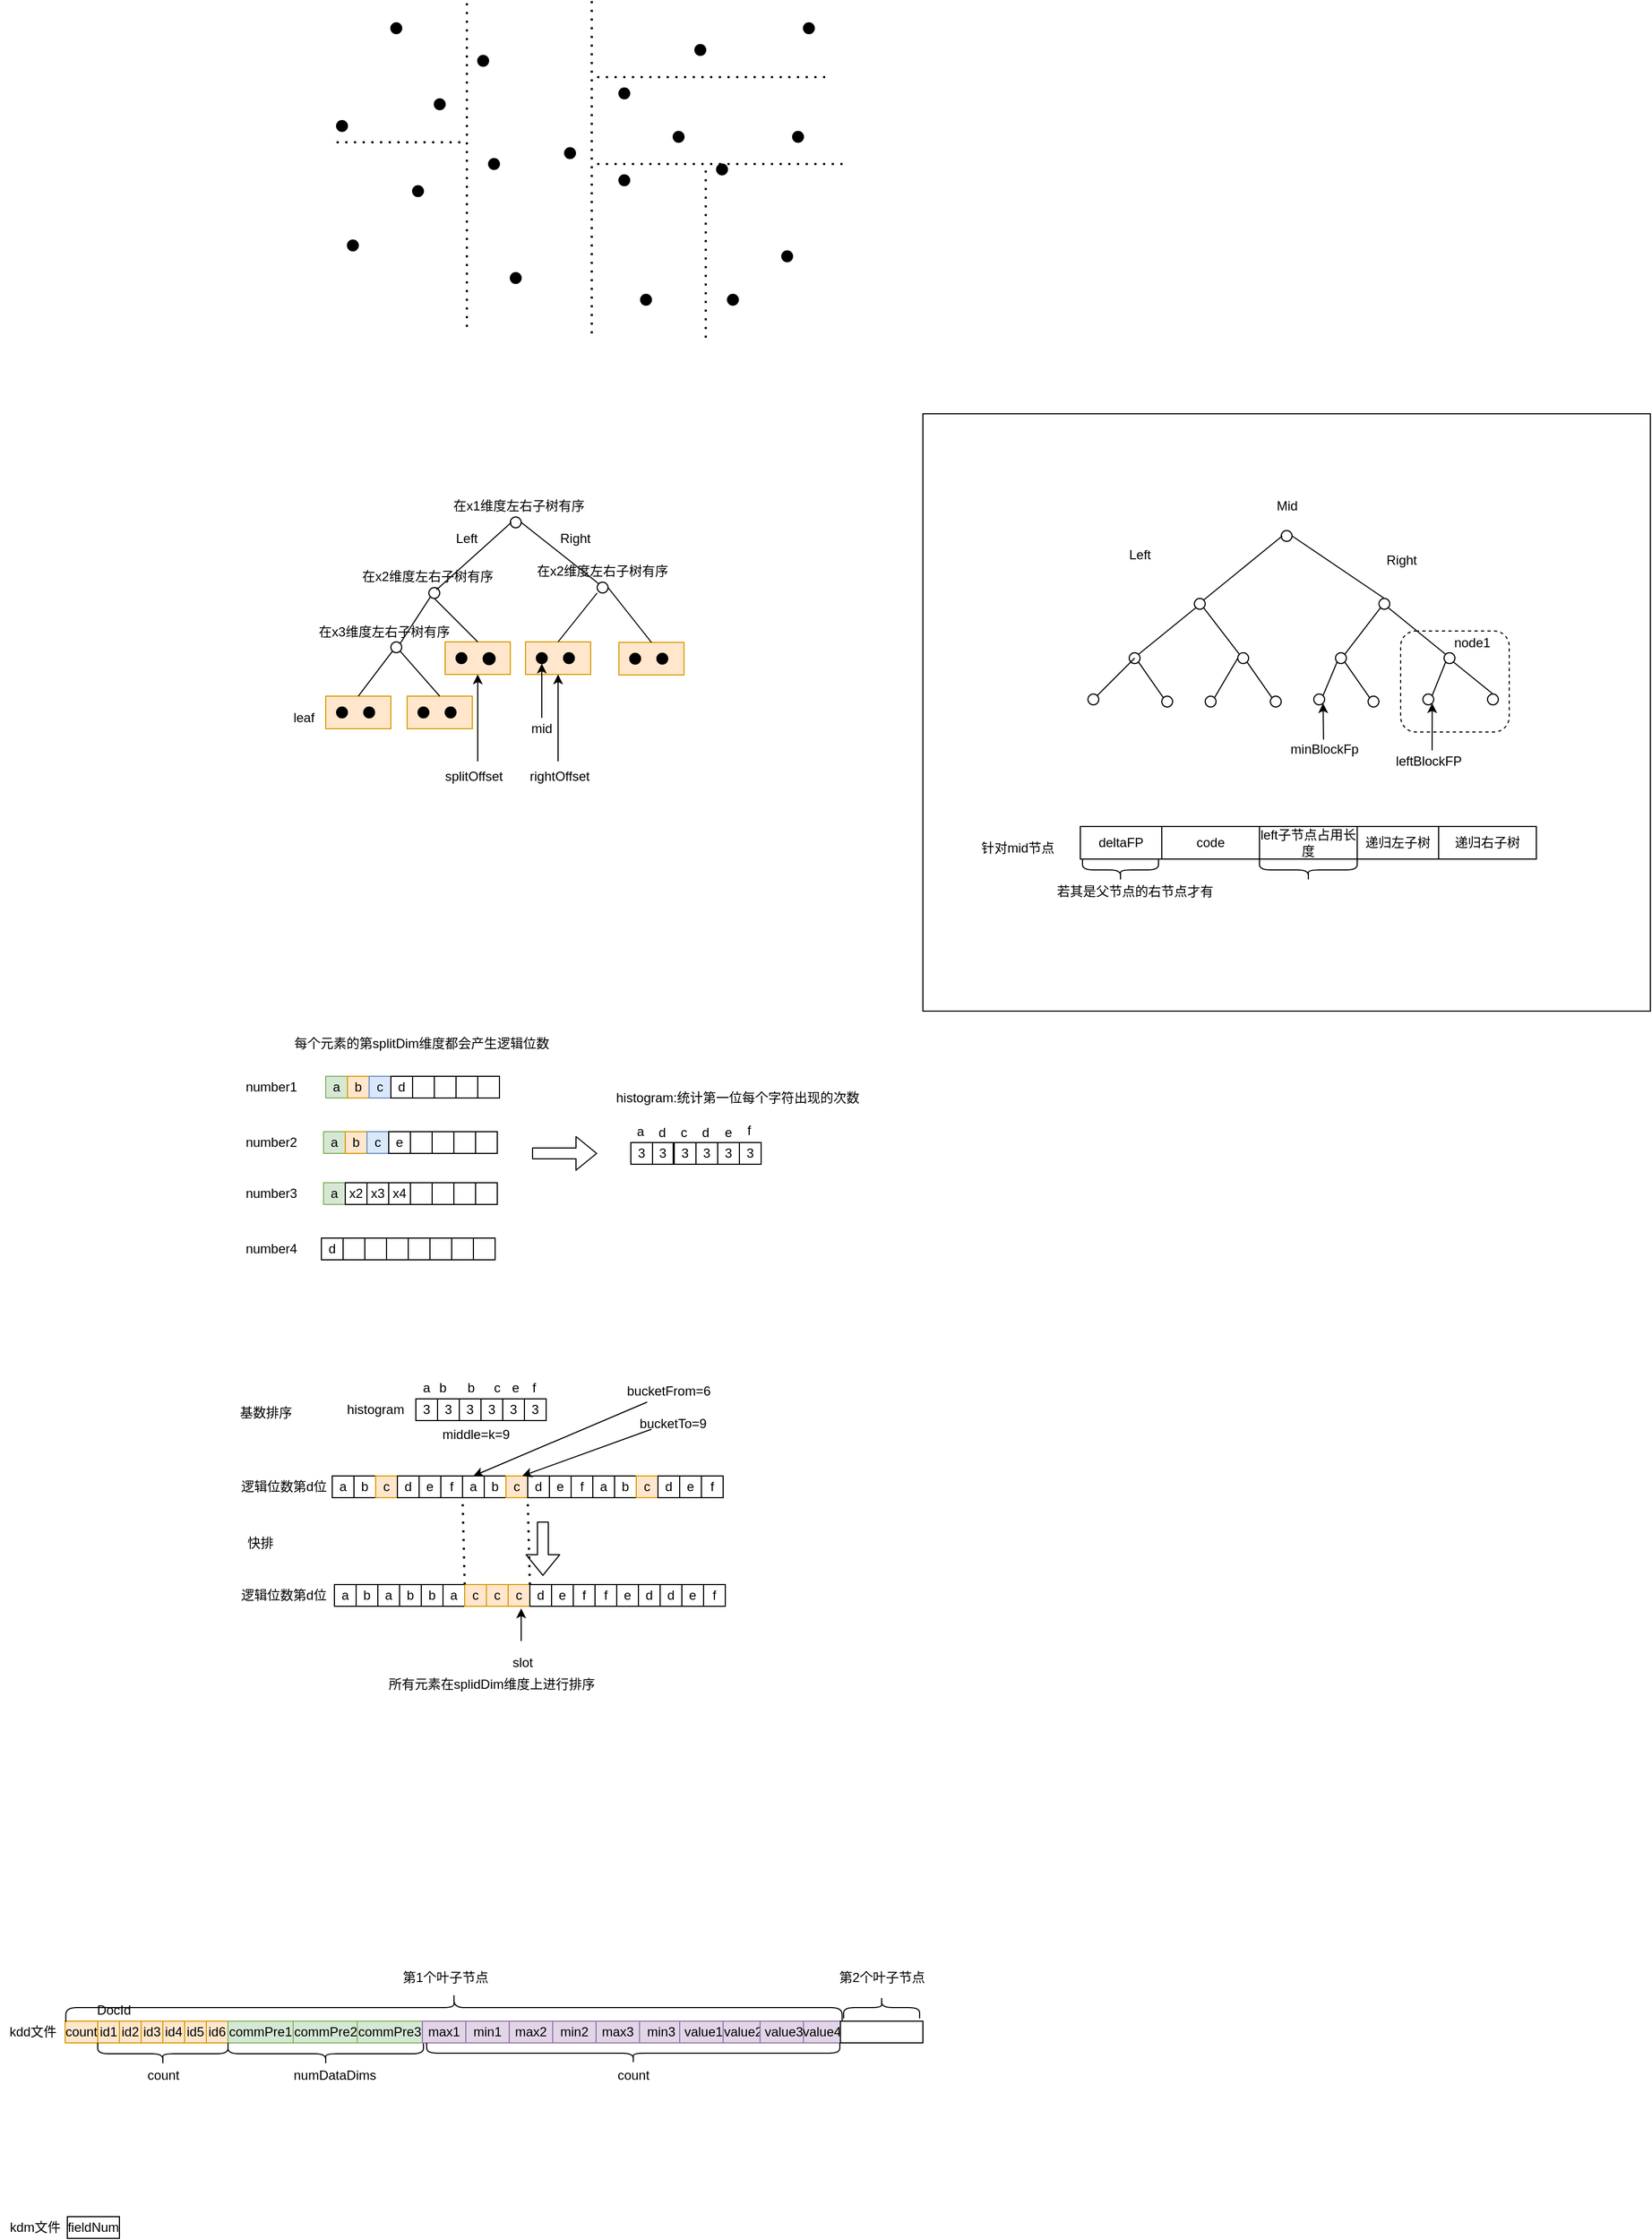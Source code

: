 <mxfile version="13.10.2" type="device"><diagram id="VypohXaedTG1ynFSm6VE" name="Page-1"><mxGraphModel dx="1692" dy="783" grid="1" gridSize="10" guides="1" tooltips="1" connect="1" arrows="1" fold="1" page="1" pageScale="1" pageWidth="827" pageHeight="1169" math="0" shadow="0"><root><mxCell id="0"/><mxCell id="1" parent="0"/><mxCell id="Wce-HsMpuWqIC65AMV-a-3" value="" style="rounded=0;whiteSpace=wrap;html=1;" vertex="1" parent="1"><mxGeometry x="780" y="490" width="670" height="550" as="geometry"/></mxCell><mxCell id="pILMn3wtPXAfyrmLzbm4-84" value="" style="rounded=1;whiteSpace=wrap;html=1;strokeColor=#000000;fillColor=#FFFFFF;dashed=1;" parent="1" vertex="1"><mxGeometry x="1220" y="690" width="100" height="93" as="geometry"/></mxCell><mxCell id="PQ_mabj3DYmHOh71k7b3-3" value="" style="ellipse;whiteSpace=wrap;html=1;aspect=fixed;fillColor=#000000;" parent="1" vertex="1"><mxGeometry x="240" y="220" width="10" height="10" as="geometry"/></mxCell><mxCell id="PQ_mabj3DYmHOh71k7b3-5" value="" style="ellipse;whiteSpace=wrap;html=1;aspect=fixed;fillColor=#000000;" parent="1" vertex="1"><mxGeometry x="290" y="130" width="10" height="10" as="geometry"/></mxCell><mxCell id="PQ_mabj3DYmHOh71k7b3-6" value="" style="ellipse;whiteSpace=wrap;html=1;aspect=fixed;fillColor=#000000;" parent="1" vertex="1"><mxGeometry x="310" y="280" width="10" height="10" as="geometry"/></mxCell><mxCell id="PQ_mabj3DYmHOh71k7b3-7" value="" style="ellipse;whiteSpace=wrap;html=1;aspect=fixed;fillColor=#000000;" parent="1" vertex="1"><mxGeometry x="500" y="190" width="10" height="10" as="geometry"/></mxCell><mxCell id="PQ_mabj3DYmHOh71k7b3-8" value="" style="ellipse;whiteSpace=wrap;html=1;aspect=fixed;fillColor=#000000;" parent="1" vertex="1"><mxGeometry x="380" y="255" width="10" height="10" as="geometry"/></mxCell><mxCell id="PQ_mabj3DYmHOh71k7b3-9" value="" style="ellipse;whiteSpace=wrap;html=1;aspect=fixed;fillColor=#000000;" parent="1" vertex="1"><mxGeometry x="400" y="360" width="10" height="10" as="geometry"/></mxCell><mxCell id="PQ_mabj3DYmHOh71k7b3-10" value="" style="ellipse;whiteSpace=wrap;html=1;aspect=fixed;fillColor=#000000;" parent="1" vertex="1"><mxGeometry x="250" y="330" width="10" height="10" as="geometry"/></mxCell><mxCell id="PQ_mabj3DYmHOh71k7b3-11" value="" style="ellipse;whiteSpace=wrap;html=1;aspect=fixed;fillColor=#000000;" parent="1" vertex="1"><mxGeometry x="370" y="160" width="10" height="10" as="geometry"/></mxCell><mxCell id="PQ_mabj3DYmHOh71k7b3-12" value="" style="ellipse;whiteSpace=wrap;html=1;aspect=fixed;fillColor=#000000;" parent="1" vertex="1"><mxGeometry x="500" y="270" width="10" height="10" as="geometry"/></mxCell><mxCell id="PQ_mabj3DYmHOh71k7b3-13" value="" style="ellipse;whiteSpace=wrap;html=1;aspect=fixed;fillColor=#000000;" parent="1" vertex="1"><mxGeometry x="660" y="230" width="10" height="10" as="geometry"/></mxCell><mxCell id="PQ_mabj3DYmHOh71k7b3-14" value="" style="ellipse;whiteSpace=wrap;html=1;aspect=fixed;fillColor=#000000;" parent="1" vertex="1"><mxGeometry x="570" y="150" width="10" height="10" as="geometry"/></mxCell><mxCell id="PQ_mabj3DYmHOh71k7b3-15" value="" style="ellipse;whiteSpace=wrap;html=1;aspect=fixed;fillColor=#000000;" parent="1" vertex="1"><mxGeometry x="670" y="130" width="10" height="10" as="geometry"/></mxCell><mxCell id="PQ_mabj3DYmHOh71k7b3-16" value="" style="ellipse;whiteSpace=wrap;html=1;aspect=fixed;fillColor=#000000;" parent="1" vertex="1"><mxGeometry x="330" y="200" width="10" height="10" as="geometry"/></mxCell><mxCell id="PQ_mabj3DYmHOh71k7b3-17" value="" style="ellipse;whiteSpace=wrap;html=1;aspect=fixed;fillColor=#000000;" parent="1" vertex="1"><mxGeometry x="450" y="245" width="10" height="10" as="geometry"/></mxCell><mxCell id="PQ_mabj3DYmHOh71k7b3-18" value="" style="ellipse;whiteSpace=wrap;html=1;aspect=fixed;fillColor=#000000;" parent="1" vertex="1"><mxGeometry x="550" y="230" width="10" height="10" as="geometry"/></mxCell><mxCell id="PQ_mabj3DYmHOh71k7b3-19" value="" style="ellipse;whiteSpace=wrap;html=1;aspect=fixed;fillColor=#000000;" parent="1" vertex="1"><mxGeometry x="600" y="380" width="10" height="10" as="geometry"/></mxCell><mxCell id="PQ_mabj3DYmHOh71k7b3-20" value="" style="ellipse;whiteSpace=wrap;html=1;aspect=fixed;fillColor=#000000;" parent="1" vertex="1"><mxGeometry x="520" y="380" width="10" height="10" as="geometry"/></mxCell><mxCell id="PQ_mabj3DYmHOh71k7b3-21" value="" style="ellipse;whiteSpace=wrap;html=1;aspect=fixed;fillColor=#000000;" parent="1" vertex="1"><mxGeometry x="650" y="340" width="10" height="10" as="geometry"/></mxCell><mxCell id="PQ_mabj3DYmHOh71k7b3-22" value="" style="ellipse;whiteSpace=wrap;html=1;aspect=fixed;fillColor=#000000;" parent="1" vertex="1"><mxGeometry x="590" y="260" width="10" height="10" as="geometry"/></mxCell><mxCell id="PQ_mabj3DYmHOh71k7b3-23" value="" style="endArrow=none;dashed=1;html=1;dashPattern=1 3;strokeWidth=2;" parent="1" edge="1"><mxGeometry width="50" height="50" relative="1" as="geometry"><mxPoint x="475" y="110" as="sourcePoint"/><mxPoint x="475" y="420" as="targetPoint"/></mxGeometry></mxCell><mxCell id="PQ_mabj3DYmHOh71k7b3-24" value="" style="endArrow=none;dashed=1;html=1;dashPattern=1 3;strokeWidth=2;" parent="1" edge="1"><mxGeometry width="50" height="50" relative="1" as="geometry"><mxPoint x="480" y="260" as="sourcePoint"/><mxPoint x="710" y="260" as="targetPoint"/></mxGeometry></mxCell><mxCell id="PQ_mabj3DYmHOh71k7b3-25" value="" style="endArrow=none;dashed=1;html=1;dashPattern=1 3;strokeWidth=2;" parent="1" edge="1"><mxGeometry width="50" height="50" relative="1" as="geometry"><mxPoint x="360" y="410" as="sourcePoint"/><mxPoint x="360" y="110" as="targetPoint"/></mxGeometry></mxCell><mxCell id="PQ_mabj3DYmHOh71k7b3-26" value="" style="endArrow=none;dashed=1;html=1;dashPattern=1 3;strokeWidth=2;" parent="1" edge="1"><mxGeometry width="50" height="50" relative="1" as="geometry"><mxPoint x="240" y="240" as="sourcePoint"/><mxPoint x="360" y="240" as="targetPoint"/></mxGeometry></mxCell><mxCell id="PQ_mabj3DYmHOh71k7b3-27" value="" style="endArrow=none;dashed=1;html=1;dashPattern=1 3;strokeWidth=2;" parent="1" edge="1"><mxGeometry width="50" height="50" relative="1" as="geometry"><mxPoint x="580" y="420" as="sourcePoint"/><mxPoint x="580" y="260" as="targetPoint"/></mxGeometry></mxCell><mxCell id="PQ_mabj3DYmHOh71k7b3-28" value="" style="endArrow=none;dashed=1;html=1;dashPattern=1 3;strokeWidth=2;" parent="1" edge="1"><mxGeometry width="50" height="50" relative="1" as="geometry"><mxPoint x="480" y="180" as="sourcePoint"/><mxPoint x="690" y="180" as="targetPoint"/></mxGeometry></mxCell><mxCell id="w9L71tYeWY-buXnY_Fdk-3" value="" style="rounded=0;whiteSpace=wrap;html=1;fillColor=#ffe6cc;strokeColor=#d79b00;" parent="1" vertex="1"><mxGeometry x="230" y="750" width="60" height="30" as="geometry"/></mxCell><mxCell id="w9L71tYeWY-buXnY_Fdk-4" value="" style="ellipse;whiteSpace=wrap;html=1;aspect=fixed;fillColor=#000000;" parent="1" vertex="1"><mxGeometry x="265" y="760" width="10" height="10" as="geometry"/></mxCell><mxCell id="w9L71tYeWY-buXnY_Fdk-5" value="" style="ellipse;whiteSpace=wrap;html=1;aspect=fixed;fillColor=#000000;" parent="1" vertex="1"><mxGeometry x="240" y="760" width="10" height="10" as="geometry"/></mxCell><mxCell id="w9L71tYeWY-buXnY_Fdk-9" value="" style="rounded=0;whiteSpace=wrap;html=1;fillColor=#ffe6cc;strokeColor=#d79b00;" parent="1" vertex="1"><mxGeometry x="305" y="750" width="60" height="30" as="geometry"/></mxCell><mxCell id="w9L71tYeWY-buXnY_Fdk-10" value="" style="ellipse;whiteSpace=wrap;html=1;aspect=fixed;fillColor=#000000;" parent="1" vertex="1"><mxGeometry x="340" y="760" width="10" height="10" as="geometry"/></mxCell><mxCell id="w9L71tYeWY-buXnY_Fdk-11" value="" style="ellipse;whiteSpace=wrap;html=1;aspect=fixed;fillColor=#000000;" parent="1" vertex="1"><mxGeometry x="315" y="760" width="10" height="10" as="geometry"/></mxCell><mxCell id="w9L71tYeWY-buXnY_Fdk-12" value="" style="ellipse;whiteSpace=wrap;html=1;aspect=fixed;" parent="1" vertex="1"><mxGeometry x="290" y="700" width="10" height="10" as="geometry"/></mxCell><mxCell id="w9L71tYeWY-buXnY_Fdk-15" value="" style="ellipse;whiteSpace=wrap;html=1;aspect=fixed;" parent="1" vertex="1"><mxGeometry x="325" y="650" width="10" height="10" as="geometry"/></mxCell><mxCell id="w9L71tYeWY-buXnY_Fdk-16" value="" style="ellipse;whiteSpace=wrap;html=1;aspect=fixed;" parent="1" vertex="1"><mxGeometry x="400" y="585" width="10" height="10" as="geometry"/></mxCell><mxCell id="w9L71tYeWY-buXnY_Fdk-17" value="" style="rounded=0;whiteSpace=wrap;html=1;fillColor=#ffe6cc;strokeColor=#d79b00;" parent="1" vertex="1"><mxGeometry x="340" y="700" width="60" height="30" as="geometry"/></mxCell><mxCell id="w9L71tYeWY-buXnY_Fdk-18" value="" style="ellipse;whiteSpace=wrap;html=1;aspect=fixed;fillColor=#000000;" parent="1" vertex="1"><mxGeometry x="375" y="710" width="11" height="11" as="geometry"/></mxCell><mxCell id="w9L71tYeWY-buXnY_Fdk-19" value="" style="ellipse;whiteSpace=wrap;html=1;aspect=fixed;fillColor=#000000;" parent="1" vertex="1"><mxGeometry x="350" y="710" width="10" height="10" as="geometry"/></mxCell><mxCell id="w9L71tYeWY-buXnY_Fdk-20" value="" style="endArrow=none;html=1;exitX=0.5;exitY=0;exitDx=0;exitDy=0;entryX=0;entryY=1;entryDx=0;entryDy=0;" parent="1" source="w9L71tYeWY-buXnY_Fdk-3" target="w9L71tYeWY-buXnY_Fdk-12" edge="1"><mxGeometry width="50" height="50" relative="1" as="geometry"><mxPoint x="320" y="610" as="sourcePoint"/><mxPoint x="370" y="560" as="targetPoint"/></mxGeometry></mxCell><mxCell id="w9L71tYeWY-buXnY_Fdk-21" value="" style="endArrow=none;html=1;entryX=1;entryY=1;entryDx=0;entryDy=0;exitX=0.5;exitY=0;exitDx=0;exitDy=0;" parent="1" source="w9L71tYeWY-buXnY_Fdk-9" target="w9L71tYeWY-buXnY_Fdk-12" edge="1"><mxGeometry width="50" height="50" relative="1" as="geometry"><mxPoint x="330" y="740" as="sourcePoint"/><mxPoint x="240" y="570" as="targetPoint"/></mxGeometry></mxCell><mxCell id="w9L71tYeWY-buXnY_Fdk-22" value="" style="endArrow=none;html=1;exitX=1;exitY=0;exitDx=0;exitDy=0;entryX=0;entryY=1;entryDx=0;entryDy=0;" parent="1" source="w9L71tYeWY-buXnY_Fdk-12" target="w9L71tYeWY-buXnY_Fdk-15" edge="1"><mxGeometry width="50" height="50" relative="1" as="geometry"><mxPoint x="330" y="620" as="sourcePoint"/><mxPoint x="380" y="570" as="targetPoint"/></mxGeometry></mxCell><mxCell id="w9L71tYeWY-buXnY_Fdk-23" value="" style="endArrow=none;html=1;exitX=0.561;exitY=1.1;exitDx=0;exitDy=0;exitPerimeter=0;" parent="1" source="t1svm3WqZJ0FaSTMVvFp-180" edge="1"><mxGeometry width="50" height="50" relative="1" as="geometry"><mxPoint x="480" y="720" as="sourcePoint"/><mxPoint x="401" y="590" as="targetPoint"/></mxGeometry></mxCell><mxCell id="w9L71tYeWY-buXnY_Fdk-24" value="" style="endArrow=none;html=1;exitX=0.5;exitY=0;exitDx=0;exitDy=0;entryX=0.5;entryY=1;entryDx=0;entryDy=0;" parent="1" source="w9L71tYeWY-buXnY_Fdk-17" target="w9L71tYeWY-buXnY_Fdk-15" edge="1"><mxGeometry width="50" height="50" relative="1" as="geometry"><mxPoint x="510" y="710" as="sourcePoint"/><mxPoint x="560" y="660" as="targetPoint"/></mxGeometry></mxCell><mxCell id="w9L71tYeWY-buXnY_Fdk-25" value="" style="endArrow=classic;html=1;entryX=0.5;entryY=1;entryDx=0;entryDy=0;" parent="1" target="t1svm3WqZJ0FaSTMVvFp-6" edge="1"><mxGeometry width="50" height="50" relative="1" as="geometry"><mxPoint x="429" y="770" as="sourcePoint"/><mxPoint x="406" y="770" as="targetPoint"/></mxGeometry></mxCell><mxCell id="w9L71tYeWY-buXnY_Fdk-26" value="mid" style="text;html=1;strokeColor=none;fillColor=none;align=center;verticalAlign=middle;whiteSpace=wrap;rounded=0;" parent="1" vertex="1"><mxGeometry x="409" y="770" width="40" height="20" as="geometry"/></mxCell><mxCell id="w9L71tYeWY-buXnY_Fdk-27" value="Left" style="text;html=1;strokeColor=none;fillColor=none;align=center;verticalAlign=middle;whiteSpace=wrap;rounded=0;" parent="1" vertex="1"><mxGeometry x="340" y="595" width="40" height="20" as="geometry"/></mxCell><mxCell id="w9L71tYeWY-buXnY_Fdk-28" value="Right" style="text;html=1;strokeColor=none;fillColor=none;align=center;verticalAlign=middle;whiteSpace=wrap;rounded=0;" parent="1" vertex="1"><mxGeometry x="440" y="595" width="40" height="20" as="geometry"/></mxCell><mxCell id="w9L71tYeWY-buXnY_Fdk-29" value="leaf" style="text;html=1;strokeColor=none;fillColor=none;align=center;verticalAlign=middle;whiteSpace=wrap;rounded=0;" parent="1" vertex="1"><mxGeometry x="190" y="760" width="40" height="20" as="geometry"/></mxCell><mxCell id="t1svm3WqZJ0FaSTMVvFp-3" value="" style="ellipse;whiteSpace=wrap;html=1;aspect=fixed;" parent="1" vertex="1"><mxGeometry x="480" y="645" width="10" height="10" as="geometry"/></mxCell><mxCell id="t1svm3WqZJ0FaSTMVvFp-4" value="" style="rounded=0;whiteSpace=wrap;html=1;fillColor=#ffe6cc;strokeColor=#d79b00;" parent="1" vertex="1"><mxGeometry x="414" y="700" width="60" height="30" as="geometry"/></mxCell><mxCell id="t1svm3WqZJ0FaSTMVvFp-5" value="" style="ellipse;whiteSpace=wrap;html=1;aspect=fixed;fillColor=#000000;" parent="1" vertex="1"><mxGeometry x="449" y="710" width="10" height="10" as="geometry"/></mxCell><mxCell id="t1svm3WqZJ0FaSTMVvFp-6" value="" style="ellipse;whiteSpace=wrap;html=1;aspect=fixed;fillColor=#000000;" parent="1" vertex="1"><mxGeometry x="424" y="710" width="10" height="10" as="geometry"/></mxCell><mxCell id="t1svm3WqZJ0FaSTMVvFp-7" value="" style="rounded=0;whiteSpace=wrap;html=1;fillColor=#ffe6cc;strokeColor=#d79b00;" parent="1" vertex="1"><mxGeometry x="500" y="700.5" width="60" height="30" as="geometry"/></mxCell><mxCell id="t1svm3WqZJ0FaSTMVvFp-8" value="" style="ellipse;whiteSpace=wrap;html=1;aspect=fixed;fillColor=#000000;" parent="1" vertex="1"><mxGeometry x="535" y="710.5" width="10" height="10" as="geometry"/></mxCell><mxCell id="t1svm3WqZJ0FaSTMVvFp-9" value="" style="ellipse;whiteSpace=wrap;html=1;aspect=fixed;fillColor=#000000;" parent="1" vertex="1"><mxGeometry x="510" y="710.5" width="10" height="10" as="geometry"/></mxCell><mxCell id="t1svm3WqZJ0FaSTMVvFp-10" value="" style="endArrow=none;html=1;exitX=0;exitY=0;exitDx=0;exitDy=0;" parent="1" source="t1svm3WqZJ0FaSTMVvFp-3" edge="1"><mxGeometry width="50" height="50" relative="1" as="geometry"><mxPoint x="343.536" y="661.464" as="sourcePoint"/><mxPoint x="410" y="590" as="targetPoint"/></mxGeometry></mxCell><mxCell id="t1svm3WqZJ0FaSTMVvFp-11" value="" style="endArrow=none;html=1;exitX=0.5;exitY=0;exitDx=0;exitDy=0;" parent="1" source="t1svm3WqZJ0FaSTMVvFp-4" edge="1"><mxGeometry width="50" height="50" relative="1" as="geometry"><mxPoint x="450" y="690" as="sourcePoint"/><mxPoint x="480" y="655" as="targetPoint"/></mxGeometry></mxCell><mxCell id="t1svm3WqZJ0FaSTMVvFp-13" value="" style="endArrow=none;html=1;exitX=0.5;exitY=0;exitDx=0;exitDy=0;entryX=1;entryY=0.5;entryDx=0;entryDy=0;" parent="1" source="t1svm3WqZJ0FaSTMVvFp-7" target="t1svm3WqZJ0FaSTMVvFp-3" edge="1"><mxGeometry width="50" height="50" relative="1" as="geometry"><mxPoint x="454" y="710" as="sourcePoint"/><mxPoint x="490" y="665" as="targetPoint"/></mxGeometry></mxCell><mxCell id="t1svm3WqZJ0FaSTMVvFp-19" value="a" style="rounded=0;whiteSpace=wrap;html=1;fillColor=#d5e8d4;strokeColor=#82b366;" parent="1" vertex="1"><mxGeometry x="230" y="1100" width="20" height="20" as="geometry"/></mxCell><mxCell id="t1svm3WqZJ0FaSTMVvFp-20" value="b" style="rounded=0;whiteSpace=wrap;html=1;fillColor=#ffe6cc;strokeColor=#d79b00;" parent="1" vertex="1"><mxGeometry x="250" y="1100" width="20" height="20" as="geometry"/></mxCell><mxCell id="t1svm3WqZJ0FaSTMVvFp-21" value="c" style="rounded=0;whiteSpace=wrap;html=1;fillColor=#dae8fc;strokeColor=#6c8ebf;" parent="1" vertex="1"><mxGeometry x="270" y="1100" width="20" height="20" as="geometry"/></mxCell><mxCell id="t1svm3WqZJ0FaSTMVvFp-22" value="" style="rounded=0;whiteSpace=wrap;html=1;" parent="1" vertex="1"><mxGeometry x="310" y="1100" width="20" height="20" as="geometry"/></mxCell><mxCell id="t1svm3WqZJ0FaSTMVvFp-23" value="d" style="rounded=0;whiteSpace=wrap;html=1;" parent="1" vertex="1"><mxGeometry x="290" y="1100" width="20" height="20" as="geometry"/></mxCell><mxCell id="t1svm3WqZJ0FaSTMVvFp-25" value="" style="rounded=0;whiteSpace=wrap;html=1;" parent="1" vertex="1"><mxGeometry x="330" y="1100" width="20" height="20" as="geometry"/></mxCell><mxCell id="t1svm3WqZJ0FaSTMVvFp-26" value="" style="rounded=0;whiteSpace=wrap;html=1;" parent="1" vertex="1"><mxGeometry x="350" y="1100" width="20" height="20" as="geometry"/></mxCell><mxCell id="t1svm3WqZJ0FaSTMVvFp-27" value="" style="rounded=0;whiteSpace=wrap;html=1;" parent="1" vertex="1"><mxGeometry x="370" y="1100" width="20" height="20" as="geometry"/></mxCell><mxCell id="t1svm3WqZJ0FaSTMVvFp-36" value="a" style="rounded=0;whiteSpace=wrap;html=1;fillColor=#d5e8d4;strokeColor=#82b366;" parent="1" vertex="1"><mxGeometry x="228" y="1151" width="20" height="20" as="geometry"/></mxCell><mxCell id="t1svm3WqZJ0FaSTMVvFp-37" value="b" style="rounded=0;whiteSpace=wrap;html=1;fillColor=#ffe6cc;strokeColor=#d79b00;" parent="1" vertex="1"><mxGeometry x="248" y="1151" width="20" height="20" as="geometry"/></mxCell><mxCell id="t1svm3WqZJ0FaSTMVvFp-38" value="c" style="rounded=0;whiteSpace=wrap;html=1;fillColor=#dae8fc;strokeColor=#6c8ebf;" parent="1" vertex="1"><mxGeometry x="268" y="1151" width="20" height="20" as="geometry"/></mxCell><mxCell id="t1svm3WqZJ0FaSTMVvFp-39" value="" style="rounded=0;whiteSpace=wrap;html=1;" parent="1" vertex="1"><mxGeometry x="308" y="1151" width="20" height="20" as="geometry"/></mxCell><mxCell id="t1svm3WqZJ0FaSTMVvFp-40" value="e" style="rounded=0;whiteSpace=wrap;html=1;" parent="1" vertex="1"><mxGeometry x="288" y="1151" width="20" height="20" as="geometry"/></mxCell><mxCell id="t1svm3WqZJ0FaSTMVvFp-41" value="" style="rounded=0;whiteSpace=wrap;html=1;" parent="1" vertex="1"><mxGeometry x="328" y="1151" width="20" height="20" as="geometry"/></mxCell><mxCell id="t1svm3WqZJ0FaSTMVvFp-42" value="" style="rounded=0;whiteSpace=wrap;html=1;" parent="1" vertex="1"><mxGeometry x="348" y="1151" width="20" height="20" as="geometry"/></mxCell><mxCell id="t1svm3WqZJ0FaSTMVvFp-43" value="" style="rounded=0;whiteSpace=wrap;html=1;" parent="1" vertex="1"><mxGeometry x="368" y="1151" width="20" height="20" as="geometry"/></mxCell><mxCell id="t1svm3WqZJ0FaSTMVvFp-44" value="a" style="rounded=0;whiteSpace=wrap;html=1;fillColor=#d5e8d4;strokeColor=#82b366;" parent="1" vertex="1"><mxGeometry x="228" y="1198" width="20" height="20" as="geometry"/></mxCell><mxCell id="t1svm3WqZJ0FaSTMVvFp-45" value="x2" style="rounded=0;whiteSpace=wrap;html=1;" parent="1" vertex="1"><mxGeometry x="248" y="1198" width="20" height="20" as="geometry"/></mxCell><mxCell id="t1svm3WqZJ0FaSTMVvFp-46" value="x3" style="rounded=0;whiteSpace=wrap;html=1;" parent="1" vertex="1"><mxGeometry x="268" y="1198" width="20" height="20" as="geometry"/></mxCell><mxCell id="t1svm3WqZJ0FaSTMVvFp-47" value="" style="rounded=0;whiteSpace=wrap;html=1;" parent="1" vertex="1"><mxGeometry x="308" y="1198" width="20" height="20" as="geometry"/></mxCell><mxCell id="t1svm3WqZJ0FaSTMVvFp-48" value="x4" style="rounded=0;whiteSpace=wrap;html=1;" parent="1" vertex="1"><mxGeometry x="288" y="1198" width="20" height="20" as="geometry"/></mxCell><mxCell id="t1svm3WqZJ0FaSTMVvFp-49" value="" style="rounded=0;whiteSpace=wrap;html=1;" parent="1" vertex="1"><mxGeometry x="328" y="1198" width="20" height="20" as="geometry"/></mxCell><mxCell id="t1svm3WqZJ0FaSTMVvFp-50" value="" style="rounded=0;whiteSpace=wrap;html=1;" parent="1" vertex="1"><mxGeometry x="348" y="1198" width="20" height="20" as="geometry"/></mxCell><mxCell id="t1svm3WqZJ0FaSTMVvFp-51" value="" style="rounded=0;whiteSpace=wrap;html=1;" parent="1" vertex="1"><mxGeometry x="368" y="1198" width="20" height="20" as="geometry"/></mxCell><mxCell id="t1svm3WqZJ0FaSTMVvFp-52" value="d" style="rounded=0;whiteSpace=wrap;html=1;" parent="1" vertex="1"><mxGeometry x="226" y="1249" width="20" height="20" as="geometry"/></mxCell><mxCell id="t1svm3WqZJ0FaSTMVvFp-53" value="" style="rounded=0;whiteSpace=wrap;html=1;" parent="1" vertex="1"><mxGeometry x="246" y="1249" width="20" height="20" as="geometry"/></mxCell><mxCell id="t1svm3WqZJ0FaSTMVvFp-54" value="" style="rounded=0;whiteSpace=wrap;html=1;" parent="1" vertex="1"><mxGeometry x="266" y="1249" width="20" height="20" as="geometry"/></mxCell><mxCell id="t1svm3WqZJ0FaSTMVvFp-55" value="" style="rounded=0;whiteSpace=wrap;html=1;" parent="1" vertex="1"><mxGeometry x="306" y="1249" width="20" height="20" as="geometry"/></mxCell><mxCell id="t1svm3WqZJ0FaSTMVvFp-56" value="" style="rounded=0;whiteSpace=wrap;html=1;" parent="1" vertex="1"><mxGeometry x="286" y="1249" width="20" height="20" as="geometry"/></mxCell><mxCell id="t1svm3WqZJ0FaSTMVvFp-57" value="" style="rounded=0;whiteSpace=wrap;html=1;" parent="1" vertex="1"><mxGeometry x="326" y="1249" width="20" height="20" as="geometry"/></mxCell><mxCell id="t1svm3WqZJ0FaSTMVvFp-58" value="" style="rounded=0;whiteSpace=wrap;html=1;" parent="1" vertex="1"><mxGeometry x="346" y="1249" width="20" height="20" as="geometry"/></mxCell><mxCell id="t1svm3WqZJ0FaSTMVvFp-59" value="" style="rounded=0;whiteSpace=wrap;html=1;" parent="1" vertex="1"><mxGeometry x="366" y="1249" width="20" height="20" as="geometry"/></mxCell><mxCell id="t1svm3WqZJ0FaSTMVvFp-60" value="number1" style="text;html=1;strokeColor=none;fillColor=none;align=center;verticalAlign=middle;whiteSpace=wrap;rounded=0;" parent="1" vertex="1"><mxGeometry x="160" y="1100" width="40" height="20" as="geometry"/></mxCell><mxCell id="t1svm3WqZJ0FaSTMVvFp-61" value="每个元素的第splitDim维度都会产生逻辑位数" style="text;html=1;align=center;verticalAlign=middle;resizable=0;points=[];autosize=1;" parent="1" vertex="1"><mxGeometry x="193" y="1060" width="250" height="20" as="geometry"/></mxCell><mxCell id="t1svm3WqZJ0FaSTMVvFp-62" value="number2" style="text;html=1;strokeColor=none;fillColor=none;align=center;verticalAlign=middle;whiteSpace=wrap;rounded=0;" parent="1" vertex="1"><mxGeometry x="160" y="1151" width="40" height="20" as="geometry"/></mxCell><mxCell id="t1svm3WqZJ0FaSTMVvFp-63" value="number3" style="text;html=1;strokeColor=none;fillColor=none;align=center;verticalAlign=middle;whiteSpace=wrap;rounded=0;" parent="1" vertex="1"><mxGeometry x="160" y="1198" width="40" height="20" as="geometry"/></mxCell><mxCell id="t1svm3WqZJ0FaSTMVvFp-64" value="number4" style="text;html=1;strokeColor=none;fillColor=none;align=center;verticalAlign=middle;whiteSpace=wrap;rounded=0;" parent="1" vertex="1"><mxGeometry x="160" y="1249" width="40" height="20" as="geometry"/></mxCell><mxCell id="t1svm3WqZJ0FaSTMVvFp-68" value="" style="shape=flexArrow;endArrow=classic;html=1;" parent="1" edge="1"><mxGeometry width="50" height="50" relative="1" as="geometry"><mxPoint x="420" y="1171" as="sourcePoint"/><mxPoint x="480" y="1171" as="targetPoint"/></mxGeometry></mxCell><mxCell id="t1svm3WqZJ0FaSTMVvFp-77" value="3" style="rounded=0;whiteSpace=wrap;html=1;" parent="1" vertex="1"><mxGeometry x="511" y="1161" width="20" height="20" as="geometry"/></mxCell><mxCell id="t1svm3WqZJ0FaSTMVvFp-78" value="3" style="rounded=0;whiteSpace=wrap;html=1;" parent="1" vertex="1"><mxGeometry x="531" y="1161" width="19" height="20" as="geometry"/></mxCell><mxCell id="t1svm3WqZJ0FaSTMVvFp-79" value="3" style="rounded=0;whiteSpace=wrap;html=1;" parent="1" vertex="1"><mxGeometry x="551" y="1161" width="20" height="20" as="geometry"/></mxCell><mxCell id="t1svm3WqZJ0FaSTMVvFp-80" value="3" style="rounded=0;whiteSpace=wrap;html=1;" parent="1" vertex="1"><mxGeometry x="591" y="1161" width="20" height="20" as="geometry"/></mxCell><mxCell id="t1svm3WqZJ0FaSTMVvFp-81" value="3" style="rounded=0;whiteSpace=wrap;html=1;" parent="1" vertex="1"><mxGeometry x="571" y="1161" width="20" height="20" as="geometry"/></mxCell><mxCell id="t1svm3WqZJ0FaSTMVvFp-82" value="3" style="rounded=0;whiteSpace=wrap;html=1;" parent="1" vertex="1"><mxGeometry x="611" y="1161" width="20" height="20" as="geometry"/></mxCell><mxCell id="t1svm3WqZJ0FaSTMVvFp-91" value="histogram:统计第一位每个字符出现的次数" style="text;html=1;strokeColor=none;fillColor=none;align=center;verticalAlign=middle;whiteSpace=wrap;rounded=0;" parent="1" vertex="1"><mxGeometry x="490" y="1110" width="239" height="20" as="geometry"/></mxCell><mxCell id="t1svm3WqZJ0FaSTMVvFp-92" value="a" style="text;html=1;strokeColor=none;fillColor=none;align=center;verticalAlign=middle;whiteSpace=wrap;rounded=0;" parent="1" vertex="1"><mxGeometry x="500" y="1141" width="40" height="20" as="geometry"/></mxCell><mxCell id="t1svm3WqZJ0FaSTMVvFp-94" value="d" style="text;html=1;strokeColor=none;fillColor=none;align=center;verticalAlign=middle;whiteSpace=wrap;rounded=0;" parent="1" vertex="1"><mxGeometry x="520" y="1142" width="40" height="20" as="geometry"/></mxCell><mxCell id="t1svm3WqZJ0FaSTMVvFp-95" value="c" style="text;html=1;strokeColor=none;fillColor=none;align=center;verticalAlign=middle;whiteSpace=wrap;rounded=0;" parent="1" vertex="1"><mxGeometry x="540" y="1142" width="40" height="20" as="geometry"/></mxCell><mxCell id="t1svm3WqZJ0FaSTMVvFp-96" value="d" style="text;html=1;strokeColor=none;fillColor=none;align=center;verticalAlign=middle;whiteSpace=wrap;rounded=0;" parent="1" vertex="1"><mxGeometry x="560" y="1142" width="40" height="20" as="geometry"/></mxCell><mxCell id="t1svm3WqZJ0FaSTMVvFp-97" value="e" style="text;html=1;strokeColor=none;fillColor=none;align=center;verticalAlign=middle;whiteSpace=wrap;rounded=0;" parent="1" vertex="1"><mxGeometry x="581" y="1142" width="40" height="20" as="geometry"/></mxCell><mxCell id="t1svm3WqZJ0FaSTMVvFp-98" value="f" style="text;html=1;strokeColor=none;fillColor=none;align=center;verticalAlign=middle;whiteSpace=wrap;rounded=0;" parent="1" vertex="1"><mxGeometry x="600" y="1140" width="40" height="20" as="geometry"/></mxCell><mxCell id="t1svm3WqZJ0FaSTMVvFp-105" value="a" style="rounded=0;whiteSpace=wrap;html=1;" parent="1" vertex="1"><mxGeometry x="236" y="1468" width="20" height="20" as="geometry"/></mxCell><mxCell id="t1svm3WqZJ0FaSTMVvFp-106" value="b" style="rounded=0;whiteSpace=wrap;html=1;" parent="1" vertex="1"><mxGeometry x="256" y="1468" width="20" height="20" as="geometry"/></mxCell><mxCell id="t1svm3WqZJ0FaSTMVvFp-107" value="c" style="rounded=0;whiteSpace=wrap;html=1;fillColor=#ffe6cc;strokeColor=#d79b00;" parent="1" vertex="1"><mxGeometry x="276" y="1468" width="20" height="20" as="geometry"/></mxCell><mxCell id="t1svm3WqZJ0FaSTMVvFp-108" value="e" style="rounded=0;whiteSpace=wrap;html=1;" parent="1" vertex="1"><mxGeometry x="316" y="1468" width="20" height="20" as="geometry"/></mxCell><mxCell id="t1svm3WqZJ0FaSTMVvFp-109" value="d" style="rounded=0;whiteSpace=wrap;html=1;" parent="1" vertex="1"><mxGeometry x="296" y="1468" width="20" height="20" as="geometry"/></mxCell><mxCell id="t1svm3WqZJ0FaSTMVvFp-110" value="f" style="rounded=0;whiteSpace=wrap;html=1;" parent="1" vertex="1"><mxGeometry x="336" y="1468" width="20" height="20" as="geometry"/></mxCell><mxCell id="t1svm3WqZJ0FaSTMVvFp-111" value="a" style="rounded=0;whiteSpace=wrap;html=1;" parent="1" vertex="1"><mxGeometry x="356" y="1468" width="20" height="20" as="geometry"/></mxCell><mxCell id="t1svm3WqZJ0FaSTMVvFp-112" value="b" style="rounded=0;whiteSpace=wrap;html=1;" parent="1" vertex="1"><mxGeometry x="376" y="1468" width="20" height="20" as="geometry"/></mxCell><mxCell id="t1svm3WqZJ0FaSTMVvFp-113" value="c" style="rounded=0;whiteSpace=wrap;html=1;fillColor=#ffe6cc;strokeColor=#d79b00;" parent="1" vertex="1"><mxGeometry x="396" y="1468" width="20" height="20" as="geometry"/></mxCell><mxCell id="t1svm3WqZJ0FaSTMVvFp-118" value="d" style="rounded=0;whiteSpace=wrap;html=1;" parent="1" vertex="1"><mxGeometry x="416" y="1468" width="20" height="20" as="geometry"/></mxCell><mxCell id="t1svm3WqZJ0FaSTMVvFp-119" value="e" style="rounded=0;whiteSpace=wrap;html=1;" parent="1" vertex="1"><mxGeometry x="436" y="1468" width="20" height="20" as="geometry"/></mxCell><mxCell id="t1svm3WqZJ0FaSTMVvFp-120" value="f" style="rounded=0;whiteSpace=wrap;html=1;" parent="1" vertex="1"><mxGeometry x="456" y="1468" width="20" height="20" as="geometry"/></mxCell><mxCell id="t1svm3WqZJ0FaSTMVvFp-121" value="b" style="rounded=0;whiteSpace=wrap;html=1;" parent="1" vertex="1"><mxGeometry x="496" y="1468" width="20" height="20" as="geometry"/></mxCell><mxCell id="t1svm3WqZJ0FaSTMVvFp-122" value="a" style="rounded=0;whiteSpace=wrap;html=1;" parent="1" vertex="1"><mxGeometry x="476" y="1468" width="20" height="20" as="geometry"/></mxCell><mxCell id="t1svm3WqZJ0FaSTMVvFp-123" value="c" style="rounded=0;whiteSpace=wrap;html=1;fillColor=#ffe6cc;strokeColor=#d79b00;" parent="1" vertex="1"><mxGeometry x="516" y="1468" width="20" height="20" as="geometry"/></mxCell><mxCell id="t1svm3WqZJ0FaSTMVvFp-124" value="d" style="rounded=0;whiteSpace=wrap;html=1;" parent="1" vertex="1"><mxGeometry x="536" y="1468" width="20" height="20" as="geometry"/></mxCell><mxCell id="t1svm3WqZJ0FaSTMVvFp-125" value="e" style="rounded=0;whiteSpace=wrap;html=1;" parent="1" vertex="1"><mxGeometry x="556" y="1468" width="20" height="20" as="geometry"/></mxCell><mxCell id="t1svm3WqZJ0FaSTMVvFp-126" value="f" style="rounded=0;whiteSpace=wrap;html=1;" parent="1" vertex="1"><mxGeometry x="576" y="1468" width="20" height="20" as="geometry"/></mxCell><mxCell id="t1svm3WqZJ0FaSTMVvFp-127" value="3" style="rounded=0;whiteSpace=wrap;html=1;" parent="1" vertex="1"><mxGeometry x="313" y="1397" width="20" height="20" as="geometry"/></mxCell><mxCell id="t1svm3WqZJ0FaSTMVvFp-128" value="3" style="rounded=0;whiteSpace=wrap;html=1;" parent="1" vertex="1"><mxGeometry x="333" y="1397" width="20" height="20" as="geometry"/></mxCell><mxCell id="t1svm3WqZJ0FaSTMVvFp-129" value="3" style="rounded=0;whiteSpace=wrap;html=1;" parent="1" vertex="1"><mxGeometry x="353" y="1397" width="20" height="20" as="geometry"/></mxCell><mxCell id="t1svm3WqZJ0FaSTMVvFp-130" value="3" style="rounded=0;whiteSpace=wrap;html=1;" parent="1" vertex="1"><mxGeometry x="393" y="1397" width="20" height="20" as="geometry"/></mxCell><mxCell id="t1svm3WqZJ0FaSTMVvFp-131" value="3" style="rounded=0;whiteSpace=wrap;html=1;" parent="1" vertex="1"><mxGeometry x="373" y="1397" width="20" height="20" as="geometry"/></mxCell><mxCell id="t1svm3WqZJ0FaSTMVvFp-132" value="3" style="rounded=0;whiteSpace=wrap;html=1;" parent="1" vertex="1"><mxGeometry x="413" y="1397" width="20" height="20" as="geometry"/></mxCell><mxCell id="t1svm3WqZJ0FaSTMVvFp-133" value="a" style="text;html=1;strokeColor=none;fillColor=none;align=center;verticalAlign=middle;whiteSpace=wrap;rounded=0;" parent="1" vertex="1"><mxGeometry x="303" y="1377" width="40" height="20" as="geometry"/></mxCell><mxCell id="t1svm3WqZJ0FaSTMVvFp-134" value="b" style="text;html=1;strokeColor=none;fillColor=none;align=center;verticalAlign=middle;whiteSpace=wrap;rounded=0;" parent="1" vertex="1"><mxGeometry x="318" y="1377" width="40" height="20" as="geometry"/></mxCell><mxCell id="t1svm3WqZJ0FaSTMVvFp-136" value="b" style="text;html=1;strokeColor=none;fillColor=none;align=center;verticalAlign=middle;whiteSpace=wrap;rounded=0;" parent="1" vertex="1"><mxGeometry x="344" y="1377" width="40" height="20" as="geometry"/></mxCell><mxCell id="t1svm3WqZJ0FaSTMVvFp-137" value="c" style="text;html=1;strokeColor=none;fillColor=none;align=center;verticalAlign=middle;whiteSpace=wrap;rounded=0;" parent="1" vertex="1"><mxGeometry x="368" y="1377" width="40" height="20" as="geometry"/></mxCell><mxCell id="t1svm3WqZJ0FaSTMVvFp-138" value="e" style="text;html=1;strokeColor=none;fillColor=none;align=center;verticalAlign=middle;whiteSpace=wrap;rounded=0;" parent="1" vertex="1"><mxGeometry x="385" y="1377" width="40" height="20" as="geometry"/></mxCell><mxCell id="t1svm3WqZJ0FaSTMVvFp-139" value="f" style="text;html=1;strokeColor=none;fillColor=none;align=center;verticalAlign=middle;whiteSpace=wrap;rounded=0;" parent="1" vertex="1"><mxGeometry x="402" y="1377" width="40" height="20" as="geometry"/></mxCell><mxCell id="t1svm3WqZJ0FaSTMVvFp-144" value="bucketFrom=6" style="text;html=1;strokeColor=none;fillColor=none;align=center;verticalAlign=middle;whiteSpace=wrap;rounded=0;" parent="1" vertex="1"><mxGeometry x="526" y="1380" width="40" height="20" as="geometry"/></mxCell><mxCell id="t1svm3WqZJ0FaSTMVvFp-145" value="bucketTo=9" style="text;html=1;strokeColor=none;fillColor=none;align=center;verticalAlign=middle;whiteSpace=wrap;rounded=0;" parent="1" vertex="1"><mxGeometry x="530" y="1410" width="40" height="20" as="geometry"/></mxCell><mxCell id="t1svm3WqZJ0FaSTMVvFp-146" value="middle=k=9" style="text;html=1;align=center;verticalAlign=middle;resizable=0;points=[];autosize=1;" parent="1" vertex="1"><mxGeometry x="328" y="1420" width="80" height="20" as="geometry"/></mxCell><mxCell id="t1svm3WqZJ0FaSTMVvFp-147" value="" style="endArrow=classic;html=1;entryX=0.5;entryY=0;entryDx=0;entryDy=0;exitX=0;exitY=1;exitDx=0;exitDy=0;" parent="1" source="t1svm3WqZJ0FaSTMVvFp-144" target="t1svm3WqZJ0FaSTMVvFp-111" edge="1"><mxGeometry width="50" height="50" relative="1" as="geometry"><mxPoint x="90" y="1380" as="sourcePoint"/><mxPoint x="140" y="1330" as="targetPoint"/></mxGeometry></mxCell><mxCell id="t1svm3WqZJ0FaSTMVvFp-148" value="" style="endArrow=classic;html=1;exitX=0;exitY=0.75;exitDx=0;exitDy=0;entryX=0.75;entryY=0;entryDx=0;entryDy=0;" parent="1" source="t1svm3WqZJ0FaSTMVvFp-145" target="t1svm3WqZJ0FaSTMVvFp-113" edge="1"><mxGeometry width="50" height="50" relative="1" as="geometry"><mxPoint x="70" y="1530" as="sourcePoint"/><mxPoint x="120" y="1480" as="targetPoint"/></mxGeometry></mxCell><mxCell id="t1svm3WqZJ0FaSTMVvFp-149" value="" style="shape=flexArrow;endArrow=classic;html=1;" parent="1" edge="1"><mxGeometry width="50" height="50" relative="1" as="geometry"><mxPoint x="430" y="1510" as="sourcePoint"/><mxPoint x="430" y="1560" as="targetPoint"/></mxGeometry></mxCell><mxCell id="t1svm3WqZJ0FaSTMVvFp-150" value="a" style="rounded=0;whiteSpace=wrap;html=1;" parent="1" vertex="1"><mxGeometry x="238" y="1568" width="20" height="20" as="geometry"/></mxCell><mxCell id="t1svm3WqZJ0FaSTMVvFp-151" value="b" style="rounded=0;whiteSpace=wrap;html=1;" parent="1" vertex="1"><mxGeometry x="258" y="1568" width="20" height="20" as="geometry"/></mxCell><mxCell id="t1svm3WqZJ0FaSTMVvFp-152" value="a" style="rounded=0;whiteSpace=wrap;html=1;" parent="1" vertex="1"><mxGeometry x="278" y="1568" width="20" height="20" as="geometry"/></mxCell><mxCell id="t1svm3WqZJ0FaSTMVvFp-153" value="b" style="rounded=0;whiteSpace=wrap;html=1;" parent="1" vertex="1"><mxGeometry x="318" y="1568" width="20" height="20" as="geometry"/></mxCell><mxCell id="t1svm3WqZJ0FaSTMVvFp-154" value="b" style="rounded=0;whiteSpace=wrap;html=1;" parent="1" vertex="1"><mxGeometry x="298" y="1568" width="20" height="20" as="geometry"/></mxCell><mxCell id="t1svm3WqZJ0FaSTMVvFp-155" value="a" style="rounded=0;whiteSpace=wrap;html=1;" parent="1" vertex="1"><mxGeometry x="338" y="1568" width="20" height="20" as="geometry"/></mxCell><mxCell id="t1svm3WqZJ0FaSTMVvFp-156" value="c" style="rounded=0;whiteSpace=wrap;html=1;fillColor=#ffe6cc;strokeColor=#d79b00;" parent="1" vertex="1"><mxGeometry x="358" y="1568" width="20" height="20" as="geometry"/></mxCell><mxCell id="t1svm3WqZJ0FaSTMVvFp-157" value="c" style="rounded=0;whiteSpace=wrap;html=1;fillColor=#ffe6cc;strokeColor=#d79b00;" parent="1" vertex="1"><mxGeometry x="378" y="1568" width="20" height="20" as="geometry"/></mxCell><mxCell id="t1svm3WqZJ0FaSTMVvFp-158" value="c" style="rounded=0;whiteSpace=wrap;html=1;fillColor=#ffe6cc;strokeColor=#d79b00;" parent="1" vertex="1"><mxGeometry x="398" y="1568" width="20" height="20" as="geometry"/></mxCell><mxCell id="t1svm3WqZJ0FaSTMVvFp-159" value="d" style="rounded=0;whiteSpace=wrap;html=1;" parent="1" vertex="1"><mxGeometry x="418" y="1568" width="20" height="20" as="geometry"/></mxCell><mxCell id="t1svm3WqZJ0FaSTMVvFp-160" value="e" style="rounded=0;whiteSpace=wrap;html=1;" parent="1" vertex="1"><mxGeometry x="438" y="1568" width="20" height="20" as="geometry"/></mxCell><mxCell id="t1svm3WqZJ0FaSTMVvFp-161" value="f" style="rounded=0;whiteSpace=wrap;html=1;" parent="1" vertex="1"><mxGeometry x="458" y="1568" width="20" height="20" as="geometry"/></mxCell><mxCell id="t1svm3WqZJ0FaSTMVvFp-162" value="e" style="rounded=0;whiteSpace=wrap;html=1;" parent="1" vertex="1"><mxGeometry x="498" y="1568" width="20" height="20" as="geometry"/></mxCell><mxCell id="t1svm3WqZJ0FaSTMVvFp-163" value="f" style="rounded=0;whiteSpace=wrap;html=1;" parent="1" vertex="1"><mxGeometry x="478" y="1568" width="20" height="20" as="geometry"/></mxCell><mxCell id="t1svm3WqZJ0FaSTMVvFp-164" value="d" style="rounded=0;whiteSpace=wrap;html=1;" parent="1" vertex="1"><mxGeometry x="518" y="1568" width="20" height="20" as="geometry"/></mxCell><mxCell id="t1svm3WqZJ0FaSTMVvFp-165" value="d" style="rounded=0;whiteSpace=wrap;html=1;" parent="1" vertex="1"><mxGeometry x="538" y="1568" width="20" height="20" as="geometry"/></mxCell><mxCell id="t1svm3WqZJ0FaSTMVvFp-166" value="e" style="rounded=0;whiteSpace=wrap;html=1;" parent="1" vertex="1"><mxGeometry x="558" y="1568" width="20" height="20" as="geometry"/></mxCell><mxCell id="t1svm3WqZJ0FaSTMVvFp-167" value="f" style="rounded=0;whiteSpace=wrap;html=1;" parent="1" vertex="1"><mxGeometry x="578" y="1568" width="20" height="20" as="geometry"/></mxCell><mxCell id="t1svm3WqZJ0FaSTMVvFp-168" value="" style="endArrow=classic;html=1;" parent="1" edge="1"><mxGeometry width="50" height="50" relative="1" as="geometry"><mxPoint x="410" y="1620" as="sourcePoint"/><mxPoint x="410" y="1590" as="targetPoint"/></mxGeometry></mxCell><mxCell id="t1svm3WqZJ0FaSTMVvFp-169" value="slot" style="text;html=1;align=center;verticalAlign=middle;resizable=0;points=[];autosize=1;" parent="1" vertex="1"><mxGeometry x="396" y="1630" width="30" height="20" as="geometry"/></mxCell><mxCell id="t1svm3WqZJ0FaSTMVvFp-170" value="histogram" style="text;html=1;strokeColor=none;fillColor=none;align=center;verticalAlign=middle;whiteSpace=wrap;rounded=0;" parent="1" vertex="1"><mxGeometry x="248" y="1397" width="56" height="20" as="geometry"/></mxCell><mxCell id="t1svm3WqZJ0FaSTMVvFp-171" value="基数排序" style="text;html=1;strokeColor=none;fillColor=none;align=center;verticalAlign=middle;whiteSpace=wrap;rounded=0;" parent="1" vertex="1"><mxGeometry x="140" y="1400" width="70" height="20" as="geometry"/></mxCell><mxCell id="t1svm3WqZJ0FaSTMVvFp-172" value="快排" style="text;html=1;strokeColor=none;fillColor=none;align=center;verticalAlign=middle;whiteSpace=wrap;rounded=0;" parent="1" vertex="1"><mxGeometry x="150" y="1520" width="40" height="20" as="geometry"/></mxCell><mxCell id="t1svm3WqZJ0FaSTMVvFp-174" value="逻辑位数第d位" style="text;html=1;strokeColor=none;fillColor=none;align=center;verticalAlign=middle;whiteSpace=wrap;rounded=0;" parent="1" vertex="1"><mxGeometry x="150" y="1468" width="83" height="20" as="geometry"/></mxCell><mxCell id="t1svm3WqZJ0FaSTMVvFp-175" value="逻辑位数第d位" style="text;html=1;strokeColor=none;fillColor=none;align=center;verticalAlign=middle;whiteSpace=wrap;rounded=0;" parent="1" vertex="1"><mxGeometry x="150" y="1568" width="83" height="20" as="geometry"/></mxCell><mxCell id="t1svm3WqZJ0FaSTMVvFp-176" value="" style="endArrow=none;dashed=1;html=1;dashPattern=1 3;strokeWidth=2;exitX=0;exitY=0;exitDx=0;exitDy=0;entryX=0;entryY=1;entryDx=0;entryDy=0;" parent="1" source="t1svm3WqZJ0FaSTMVvFp-156" target="t1svm3WqZJ0FaSTMVvFp-111" edge="1"><mxGeometry width="50" height="50" relative="1" as="geometry"><mxPoint x="330" y="1350" as="sourcePoint"/><mxPoint x="380" y="1300" as="targetPoint"/></mxGeometry></mxCell><mxCell id="t1svm3WqZJ0FaSTMVvFp-177" value="" style="endArrow=none;dashed=1;html=1;dashPattern=1 3;strokeWidth=2;exitX=0;exitY=0;exitDx=0;exitDy=0;entryX=0;entryY=1;entryDx=0;entryDy=0;" parent="1" source="t1svm3WqZJ0FaSTMVvFp-159" target="t1svm3WqZJ0FaSTMVvFp-118" edge="1"><mxGeometry width="50" height="50" relative="1" as="geometry"><mxPoint x="530" y="1530" as="sourcePoint"/><mxPoint x="580" y="1480" as="targetPoint"/></mxGeometry></mxCell><mxCell id="t1svm3WqZJ0FaSTMVvFp-178" value="所有元素在splidDim维度上进行排序" style="text;html=1;strokeColor=none;fillColor=none;align=center;verticalAlign=middle;whiteSpace=wrap;rounded=0;" parent="1" vertex="1"><mxGeometry x="269" y="1650" width="228" height="20" as="geometry"/></mxCell><mxCell id="t1svm3WqZJ0FaSTMVvFp-179" value="在x1维度左右子树有序" style="text;html=1;strokeColor=none;fillColor=none;align=center;verticalAlign=middle;whiteSpace=wrap;rounded=0;" parent="1" vertex="1"><mxGeometry x="342" y="565" width="132" height="20" as="geometry"/></mxCell><mxCell id="t1svm3WqZJ0FaSTMVvFp-180" value="在x2维度左右子树有序" style="text;html=1;strokeColor=none;fillColor=none;align=center;verticalAlign=middle;whiteSpace=wrap;rounded=0;" parent="1" vertex="1"><mxGeometry x="258" y="630" width="132" height="20" as="geometry"/></mxCell><mxCell id="t1svm3WqZJ0FaSTMVvFp-181" value="" style="endArrow=none;html=1;exitX=1;exitY=0;exitDx=0;exitDy=0;" parent="1" source="w9L71tYeWY-buXnY_Fdk-15" target="t1svm3WqZJ0FaSTMVvFp-180" edge="1"><mxGeometry width="50" height="50" relative="1" as="geometry"><mxPoint x="333.536" y="651.464" as="sourcePoint"/><mxPoint x="401" y="590" as="targetPoint"/></mxGeometry></mxCell><mxCell id="t1svm3WqZJ0FaSTMVvFp-182" value="在x2维度左右子树有序" style="text;html=1;strokeColor=none;fillColor=none;align=center;verticalAlign=middle;whiteSpace=wrap;rounded=0;" parent="1" vertex="1"><mxGeometry x="419" y="625" width="132" height="20" as="geometry"/></mxCell><mxCell id="t1svm3WqZJ0FaSTMVvFp-183" value="在x3维度左右子树有序" style="text;html=1;strokeColor=none;fillColor=none;align=center;verticalAlign=middle;whiteSpace=wrap;rounded=0;" parent="1" vertex="1"><mxGeometry x="218" y="680.5" width="132" height="20" as="geometry"/></mxCell><mxCell id="t1svm3WqZJ0FaSTMVvFp-186" value="" style="edgeStyle=orthogonalEdgeStyle;rounded=0;orthogonalLoop=1;jettySize=auto;html=1;" parent="1" source="w9L71tYeWY-buXnY_Fdk-26" target="t1svm3WqZJ0FaSTMVvFp-6" edge="1"><mxGeometry relative="1" as="geometry"/></mxCell><mxCell id="t1svm3WqZJ0FaSTMVvFp-187" value="" style="endArrow=classic;html=1;entryX=0.5;entryY=1;entryDx=0;entryDy=0;" parent="1" target="t1svm3WqZJ0FaSTMVvFp-4" edge="1"><mxGeometry width="50" height="50" relative="1" as="geometry"><mxPoint x="444" y="810" as="sourcePoint"/><mxPoint x="550" y="630" as="targetPoint"/></mxGeometry></mxCell><mxCell id="t1svm3WqZJ0FaSTMVvFp-189" value="rightOffset" style="text;whiteSpace=wrap;html=1;" parent="1" vertex="1"><mxGeometry x="416" y="810" width="50" height="20" as="geometry"/></mxCell><mxCell id="t1svm3WqZJ0FaSTMVvFp-196" value="id3" style="rounded=0;whiteSpace=wrap;html=1;fillColor=#ffe6cc;strokeColor=#d79b00;" parent="1" vertex="1"><mxGeometry x="60" y="1970" width="20" height="20" as="geometry"/></mxCell><mxCell id="t1svm3WqZJ0FaSTMVvFp-197" value="id4" style="rounded=0;whiteSpace=wrap;html=1;fillColor=#ffe6cc;strokeColor=#d79b00;" parent="1" vertex="1"><mxGeometry x="80" y="1970" width="20" height="20" as="geometry"/></mxCell><mxCell id="t1svm3WqZJ0FaSTMVvFp-200" value="count" style="rounded=0;whiteSpace=wrap;html=1;fillColor=#ffe6cc;strokeColor=#d79b00;" parent="1" vertex="1"><mxGeometry x="-10" y="1970" width="30" height="20" as="geometry"/></mxCell><mxCell id="t1svm3WqZJ0FaSTMVvFp-201" value="id1" style="rounded=0;whiteSpace=wrap;html=1;fillColor=#ffe6cc;strokeColor=#d79b00;" parent="1" vertex="1"><mxGeometry x="20" y="1970" width="20" height="20" as="geometry"/></mxCell><mxCell id="t1svm3WqZJ0FaSTMVvFp-202" value="id2" style="rounded=0;whiteSpace=wrap;html=1;fillColor=#ffe6cc;strokeColor=#d79b00;" parent="1" vertex="1"><mxGeometry x="40" y="1970" width="20" height="20" as="geometry"/></mxCell><mxCell id="t1svm3WqZJ0FaSTMVvFp-203" value="id5" style="rounded=0;whiteSpace=wrap;html=1;fillColor=#ffe6cc;strokeColor=#d79b00;" parent="1" vertex="1"><mxGeometry x="100" y="1970" width="20" height="20" as="geometry"/></mxCell><mxCell id="t1svm3WqZJ0FaSTMVvFp-204" value="id6" style="rounded=0;whiteSpace=wrap;html=1;fillColor=#ffe6cc;strokeColor=#d79b00;" parent="1" vertex="1"><mxGeometry x="120" y="1970" width="20" height="20" as="geometry"/></mxCell><mxCell id="t1svm3WqZJ0FaSTMVvFp-206" value="DocId" style="text;html=1;strokeColor=none;fillColor=none;align=center;verticalAlign=middle;whiteSpace=wrap;rounded=0;" parent="1" vertex="1"><mxGeometry x="20" y="1950" width="30" height="20" as="geometry"/></mxCell><mxCell id="t1svm3WqZJ0FaSTMVvFp-207" value="" style="shape=curlyBracket;whiteSpace=wrap;html=1;rounded=1;rotation=-90;" parent="1" vertex="1"><mxGeometry x="70" y="1940" width="20" height="120" as="geometry"/></mxCell><mxCell id="t1svm3WqZJ0FaSTMVvFp-209" value="count" style="text;html=1;align=center;verticalAlign=middle;resizable=0;points=[];autosize=1;" parent="1" vertex="1"><mxGeometry x="60" y="2010" width="40" height="20" as="geometry"/></mxCell><mxCell id="t1svm3WqZJ0FaSTMVvFp-210" value="commPre1" style="rounded=0;whiteSpace=wrap;html=1;fillColor=#d5e8d4;strokeColor=#82b366;" parent="1" vertex="1"><mxGeometry x="140" y="1970" width="60" height="20" as="geometry"/></mxCell><mxCell id="t1svm3WqZJ0FaSTMVvFp-223" value="commPre2" style="rounded=0;whiteSpace=wrap;html=1;fillColor=#d5e8d4;strokeColor=#82b366;" parent="1" vertex="1"><mxGeometry x="200" y="1970" width="60" height="20" as="geometry"/></mxCell><mxCell id="t1svm3WqZJ0FaSTMVvFp-224" value="commPre3" style="rounded=0;whiteSpace=wrap;html=1;fillColor=#d5e8d4;strokeColor=#82b366;" parent="1" vertex="1"><mxGeometry x="259" y="1970" width="60" height="20" as="geometry"/></mxCell><mxCell id="t1svm3WqZJ0FaSTMVvFp-225" value="" style="shape=curlyBracket;whiteSpace=wrap;html=1;rounded=1;rotation=-90;" parent="1" vertex="1"><mxGeometry x="220" y="1910" width="20" height="180" as="geometry"/></mxCell><mxCell id="t1svm3WqZJ0FaSTMVvFp-227" value="numDataDims" style="text;html=1;align=center;verticalAlign=middle;resizable=0;points=[];autosize=1;" parent="1" vertex="1"><mxGeometry x="193" y="2010" width="90" height="20" as="geometry"/></mxCell><mxCell id="t1svm3WqZJ0FaSTMVvFp-228" value="kdd文件" style="text;html=1;align=center;verticalAlign=middle;resizable=0;points=[];autosize=1;" parent="1" vertex="1"><mxGeometry x="-70" y="1970" width="60" height="20" as="geometry"/></mxCell><mxCell id="t1svm3WqZJ0FaSTMVvFp-229" value="max1" style="rounded=0;whiteSpace=wrap;html=1;fillColor=#e1d5e7;strokeColor=#9673a6;" parent="1" vertex="1"><mxGeometry x="319" y="1970" width="40" height="20" as="geometry"/></mxCell><mxCell id="t1svm3WqZJ0FaSTMVvFp-231" value="min1" style="rounded=0;whiteSpace=wrap;html=1;fillColor=#e1d5e7;strokeColor=#9673a6;" parent="1" vertex="1"><mxGeometry x="359" y="1970" width="40" height="20" as="geometry"/></mxCell><mxCell id="t1svm3WqZJ0FaSTMVvFp-233" value="max2" style="rounded=0;whiteSpace=wrap;html=1;fillColor=#e1d5e7;strokeColor=#9673a6;" parent="1" vertex="1"><mxGeometry x="399" y="1970" width="40" height="20" as="geometry"/></mxCell><mxCell id="t1svm3WqZJ0FaSTMVvFp-234" value="min2" style="rounded=0;whiteSpace=wrap;html=1;fillColor=#e1d5e7;strokeColor=#9673a6;" parent="1" vertex="1"><mxGeometry x="439" y="1970" width="40" height="20" as="geometry"/></mxCell><mxCell id="t1svm3WqZJ0FaSTMVvFp-238" value="max3" style="rounded=0;whiteSpace=wrap;html=1;fillColor=#e1d5e7;strokeColor=#9673a6;" parent="1" vertex="1"><mxGeometry x="479" y="1970" width="40" height="20" as="geometry"/></mxCell><mxCell id="t1svm3WqZJ0FaSTMVvFp-239" value="min3" style="rounded=0;whiteSpace=wrap;html=1;fillColor=#e1d5e7;strokeColor=#9673a6;" parent="1" vertex="1"><mxGeometry x="519" y="1970" width="40" height="20" as="geometry"/></mxCell><mxCell id="t1svm3WqZJ0FaSTMVvFp-240" value="value1" style="rounded=0;whiteSpace=wrap;html=1;fillColor=#e1d5e7;strokeColor=#9673a6;" parent="1" vertex="1"><mxGeometry x="556" y="1970" width="44" height="20" as="geometry"/></mxCell><mxCell id="t1svm3WqZJ0FaSTMVvFp-241" value="value2" style="rounded=0;whiteSpace=wrap;html=1;fillColor=#e1d5e7;strokeColor=#9673a6;" parent="1" vertex="1"><mxGeometry x="596" y="1970" width="37" height="20" as="geometry"/></mxCell><mxCell id="t1svm3WqZJ0FaSTMVvFp-242" value="value3" style="rounded=0;whiteSpace=wrap;html=1;fillColor=#e1d5e7;strokeColor=#9673a6;" parent="1" vertex="1"><mxGeometry x="630" y="1970" width="44" height="20" as="geometry"/></mxCell><mxCell id="t1svm3WqZJ0FaSTMVvFp-243" value="value4" style="rounded=0;whiteSpace=wrap;html=1;fillColor=#e1d5e7;strokeColor=#9673a6;" parent="1" vertex="1"><mxGeometry x="670" y="1970" width="34" height="20" as="geometry"/></mxCell><mxCell id="t1svm3WqZJ0FaSTMVvFp-245" value="" style="shape=curlyBracket;whiteSpace=wrap;html=1;rounded=1;rotation=-90;" parent="1" vertex="1"><mxGeometry x="503.75" y="1809.25" width="19" height="380.5" as="geometry"/></mxCell><mxCell id="t1svm3WqZJ0FaSTMVvFp-246" value="count" style="text;html=1;align=center;verticalAlign=middle;resizable=0;points=[];autosize=1;" parent="1" vertex="1"><mxGeometry x="493.25" y="2010" width="40" height="20" as="geometry"/></mxCell><mxCell id="t1svm3WqZJ0FaSTMVvFp-247" value="" style="shape=curlyBracket;whiteSpace=wrap;html=1;rounded=1;rotation=90;" parent="1" vertex="1"><mxGeometry x="335" y="1600" width="26.25" height="715" as="geometry"/></mxCell><mxCell id="t1svm3WqZJ0FaSTMVvFp-248" value="第1个叶子节点" style="text;html=1;align=center;verticalAlign=middle;resizable=0;points=[];autosize=1;" parent="1" vertex="1"><mxGeometry x="295" y="1920" width="90" height="20" as="geometry"/></mxCell><mxCell id="t1svm3WqZJ0FaSTMVvFp-251" value="" style="rounded=0;whiteSpace=wrap;html=1;" parent="1" vertex="1"><mxGeometry x="704" y="1970" width="76" height="20" as="geometry"/></mxCell><mxCell id="t1svm3WqZJ0FaSTMVvFp-252" value="" style="shape=curlyBracket;whiteSpace=wrap;html=1;rounded=1;rotation=90;" parent="1" vertex="1"><mxGeometry x="732" y="1922.5" width="20" height="70" as="geometry"/></mxCell><mxCell id="t1svm3WqZJ0FaSTMVvFp-253" value="第2个叶子节点" style="text;html=1;align=center;verticalAlign=middle;resizable=0;points=[];autosize=1;" parent="1" vertex="1"><mxGeometry x="697" y="1920" width="90" height="20" as="geometry"/></mxCell><mxCell id="t1svm3WqZJ0FaSTMVvFp-254" value="fieldNum" style="rounded=0;whiteSpace=wrap;html=1;" parent="1" vertex="1"><mxGeometry x="-8" y="2150" width="48" height="20" as="geometry"/></mxCell><mxCell id="t1svm3WqZJ0FaSTMVvFp-255" value="kdm文件" style="text;html=1;align=center;verticalAlign=middle;resizable=0;points=[];autosize=1;" parent="1" vertex="1"><mxGeometry x="-68" y="2150" width="60" height="20" as="geometry"/></mxCell><mxCell id="t1svm3WqZJ0FaSTMVvFp-257" value="" style="endArrow=classic;html=1;entryX=0.5;entryY=1;entryDx=0;entryDy=0;" parent="1" target="w9L71tYeWY-buXnY_Fdk-17" edge="1"><mxGeometry width="50" height="50" relative="1" as="geometry"><mxPoint x="370" y="810" as="sourcePoint"/><mxPoint x="454" y="740" as="targetPoint"/></mxGeometry></mxCell><mxCell id="t1svm3WqZJ0FaSTMVvFp-258" value="splitOffset" style="text;whiteSpace=wrap;html=1;" parent="1" vertex="1"><mxGeometry x="338" y="810" width="80" height="30" as="geometry"/></mxCell><mxCell id="pILMn3wtPXAfyrmLzbm4-9" value="" style="ellipse;whiteSpace=wrap;html=1;aspect=fixed;" parent="1" vertex="1"><mxGeometry x="1110" y="597.5" width="10" height="10" as="geometry"/></mxCell><mxCell id="pILMn3wtPXAfyrmLzbm4-16" value="" style="endArrow=none;html=1;exitX=1;exitY=0;exitDx=0;exitDy=0;" parent="1" source="pILMn3wtPXAfyrmLzbm4-48" edge="1"><mxGeometry width="50" height="50" relative="1" as="geometry"><mxPoint x="1050" y="660" as="sourcePoint"/><mxPoint x="1111" y="602.5" as="targetPoint"/></mxGeometry></mxCell><mxCell id="pILMn3wtPXAfyrmLzbm4-20" value="Left" style="text;html=1;strokeColor=none;fillColor=none;align=center;verticalAlign=middle;whiteSpace=wrap;rounded=0;" parent="1" vertex="1"><mxGeometry x="960" y="610" width="40" height="20" as="geometry"/></mxCell><mxCell id="pILMn3wtPXAfyrmLzbm4-21" value="Right" style="text;html=1;strokeColor=none;fillColor=none;align=center;verticalAlign=middle;whiteSpace=wrap;rounded=0;" parent="1" vertex="1"><mxGeometry x="1201" y="615" width="40" height="20" as="geometry"/></mxCell><mxCell id="pILMn3wtPXAfyrmLzbm4-30" value="" style="endArrow=none;html=1;exitX=0.5;exitY=0;exitDx=0;exitDy=0;" parent="1" source="pILMn3wtPXAfyrmLzbm4-47" edge="1"><mxGeometry width="50" height="50" relative="1" as="geometry"><mxPoint x="1180" y="650" as="sourcePoint"/><mxPoint x="1120" y="602.5" as="targetPoint"/></mxGeometry></mxCell><mxCell id="pILMn3wtPXAfyrmLzbm4-44" value="Mid" style="text;html=1;align=center;verticalAlign=middle;resizable=0;points=[];autosize=1;" parent="1" vertex="1"><mxGeometry x="1100" y="565" width="30" height="20" as="geometry"/></mxCell><mxCell id="pILMn3wtPXAfyrmLzbm4-45" value="" style="ellipse;whiteSpace=wrap;html=1;aspect=fixed;" parent="1" vertex="1"><mxGeometry x="970" y="710" width="10" height="10" as="geometry"/></mxCell><mxCell id="pILMn3wtPXAfyrmLzbm4-46" value="" style="ellipse;whiteSpace=wrap;html=1;aspect=fixed;" parent="1" vertex="1"><mxGeometry x="1070" y="710" width="10" height="10" as="geometry"/></mxCell><mxCell id="pILMn3wtPXAfyrmLzbm4-47" value="" style="ellipse;whiteSpace=wrap;html=1;aspect=fixed;" parent="1" vertex="1"><mxGeometry x="1200" y="660" width="10" height="10" as="geometry"/></mxCell><mxCell id="pILMn3wtPXAfyrmLzbm4-48" value="" style="ellipse;whiteSpace=wrap;html=1;aspect=fixed;" parent="1" vertex="1"><mxGeometry x="1030" y="660" width="10" height="10" as="geometry"/></mxCell><mxCell id="pILMn3wtPXAfyrmLzbm4-50" value="" style="ellipse;whiteSpace=wrap;html=1;aspect=fixed;" parent="1" vertex="1"><mxGeometry x="1160" y="710" width="10" height="10" as="geometry"/></mxCell><mxCell id="pILMn3wtPXAfyrmLzbm4-51" value="" style="ellipse;whiteSpace=wrap;html=1;aspect=fixed;" parent="1" vertex="1"><mxGeometry x="1260" y="710" width="10" height="10" as="geometry"/></mxCell><mxCell id="pILMn3wtPXAfyrmLzbm4-53" value="" style="endArrow=none;html=1;exitX=1;exitY=0;exitDx=0;exitDy=0;entryX=0;entryY=1;entryDx=0;entryDy=0;" parent="1" source="pILMn3wtPXAfyrmLzbm4-45" target="pILMn3wtPXAfyrmLzbm4-48" edge="1"><mxGeometry width="50" height="50" relative="1" as="geometry"><mxPoint x="1048.536" y="671.464" as="sourcePoint"/><mxPoint x="1121" y="612.5" as="targetPoint"/></mxGeometry></mxCell><mxCell id="pILMn3wtPXAfyrmLzbm4-54" value="" style="endArrow=none;html=1;exitX=0;exitY=0;exitDx=0;exitDy=0;entryX=1;entryY=1;entryDx=0;entryDy=0;" parent="1" source="pILMn3wtPXAfyrmLzbm4-46" target="pILMn3wtPXAfyrmLzbm4-48" edge="1"><mxGeometry width="50" height="50" relative="1" as="geometry"><mxPoint x="988.536" y="721.464" as="sourcePoint"/><mxPoint x="1041.464" y="678.536" as="targetPoint"/></mxGeometry></mxCell><mxCell id="pILMn3wtPXAfyrmLzbm4-55" value="" style="endArrow=none;html=1;exitX=0;exitY=0;exitDx=0;exitDy=0;entryX=1;entryY=1;entryDx=0;entryDy=0;" parent="1" source="pILMn3wtPXAfyrmLzbm4-51" target="pILMn3wtPXAfyrmLzbm4-47" edge="1"><mxGeometry width="50" height="50" relative="1" as="geometry"><mxPoint x="1081.464" y="721.464" as="sourcePoint"/><mxPoint x="1048.536" y="678.536" as="targetPoint"/></mxGeometry></mxCell><mxCell id="pILMn3wtPXAfyrmLzbm4-57" value="" style="ellipse;whiteSpace=wrap;html=1;aspect=fixed;" parent="1" vertex="1"><mxGeometry x="932" y="748" width="10" height="10" as="geometry"/></mxCell><mxCell id="pILMn3wtPXAfyrmLzbm4-58" value="" style="ellipse;whiteSpace=wrap;html=1;aspect=fixed;" parent="1" vertex="1"><mxGeometry x="1000" y="750" width="10" height="10" as="geometry"/></mxCell><mxCell id="pILMn3wtPXAfyrmLzbm4-59" value="" style="ellipse;whiteSpace=wrap;html=1;aspect=fixed;" parent="1" vertex="1"><mxGeometry x="1040" y="750" width="10" height="10" as="geometry"/></mxCell><mxCell id="pILMn3wtPXAfyrmLzbm4-61" value="" style="ellipse;whiteSpace=wrap;html=1;aspect=fixed;" parent="1" vertex="1"><mxGeometry x="1100" y="750" width="10" height="10" as="geometry"/></mxCell><mxCell id="pILMn3wtPXAfyrmLzbm4-62" value="" style="ellipse;whiteSpace=wrap;html=1;aspect=fixed;" parent="1" vertex="1"><mxGeometry x="1140" y="748" width="10" height="10" as="geometry"/></mxCell><mxCell id="pILMn3wtPXAfyrmLzbm4-63" value="" style="ellipse;whiteSpace=wrap;html=1;aspect=fixed;" parent="1" vertex="1"><mxGeometry x="1190" y="750" width="10" height="10" as="geometry"/></mxCell><mxCell id="pILMn3wtPXAfyrmLzbm4-64" value="" style="ellipse;whiteSpace=wrap;html=1;aspect=fixed;" parent="1" vertex="1"><mxGeometry x="1240.5" y="748" width="10" height="10" as="geometry"/></mxCell><mxCell id="pILMn3wtPXAfyrmLzbm4-65" value="" style="ellipse;whiteSpace=wrap;html=1;aspect=fixed;" parent="1" vertex="1"><mxGeometry x="1300" y="748" width="10" height="10" as="geometry"/></mxCell><mxCell id="pILMn3wtPXAfyrmLzbm4-66" value="" style="endArrow=none;html=1;exitX=0;exitY=0;exitDx=0;exitDy=0;entryX=1;entryY=1;entryDx=0;entryDy=0;" parent="1" source="pILMn3wtPXAfyrmLzbm4-58" target="pILMn3wtPXAfyrmLzbm4-45" edge="1"><mxGeometry width="50" height="50" relative="1" as="geometry"><mxPoint x="988.536" y="721.464" as="sourcePoint"/><mxPoint x="1041.464" y="678.536" as="targetPoint"/></mxGeometry></mxCell><mxCell id="pILMn3wtPXAfyrmLzbm4-67" value="" style="endArrow=none;html=1;exitX=0;exitY=0;exitDx=0;exitDy=0;entryX=1;entryY=1;entryDx=0;entryDy=0;" parent="1" source="pILMn3wtPXAfyrmLzbm4-63" target="pILMn3wtPXAfyrmLzbm4-50" edge="1"><mxGeometry width="50" height="50" relative="1" as="geometry"><mxPoint x="998.536" y="731.464" as="sourcePoint"/><mxPoint x="1051.464" y="688.536" as="targetPoint"/></mxGeometry></mxCell><mxCell id="pILMn3wtPXAfyrmLzbm4-68" value="" style="endArrow=none;html=1;exitX=1;exitY=0;exitDx=0;exitDy=0;entryX=0;entryY=1;entryDx=0;entryDy=0;" parent="1" source="pILMn3wtPXAfyrmLzbm4-62" target="pILMn3wtPXAfyrmLzbm4-50" edge="1"><mxGeometry width="50" height="50" relative="1" as="geometry"><mxPoint x="1008.536" y="741.464" as="sourcePoint"/><mxPoint x="1061.464" y="698.536" as="targetPoint"/></mxGeometry></mxCell><mxCell id="pILMn3wtPXAfyrmLzbm4-69" value="" style="endArrow=none;html=1;exitX=1;exitY=0;exitDx=0;exitDy=0;entryX=0;entryY=1;entryDx=0;entryDy=0;" parent="1" source="pILMn3wtPXAfyrmLzbm4-64" target="pILMn3wtPXAfyrmLzbm4-51" edge="1"><mxGeometry width="50" height="50" relative="1" as="geometry"><mxPoint x="1018.536" y="751.464" as="sourcePoint"/><mxPoint x="1071.464" y="708.536" as="targetPoint"/></mxGeometry></mxCell><mxCell id="pILMn3wtPXAfyrmLzbm4-70" value="" style="endArrow=none;html=1;exitX=1;exitY=1;exitDx=0;exitDy=0;entryX=0.5;entryY=0;entryDx=0;entryDy=0;" parent="1" source="pILMn3wtPXAfyrmLzbm4-51" target="pILMn3wtPXAfyrmLzbm4-65" edge="1"><mxGeometry width="50" height="50" relative="1" as="geometry"><mxPoint x="1028.536" y="761.464" as="sourcePoint"/><mxPoint x="1081.464" y="718.536" as="targetPoint"/></mxGeometry></mxCell><mxCell id="pILMn3wtPXAfyrmLzbm4-72" value="" style="endArrow=none;html=1;exitX=1;exitY=0;exitDx=0;exitDy=0;entryX=0;entryY=0.5;entryDx=0;entryDy=0;" parent="1" source="pILMn3wtPXAfyrmLzbm4-59" target="pILMn3wtPXAfyrmLzbm4-46" edge="1"><mxGeometry width="50" height="50" relative="1" as="geometry"><mxPoint x="998.536" y="731.464" as="sourcePoint"/><mxPoint x="1051.464" y="688.536" as="targetPoint"/></mxGeometry></mxCell><mxCell id="pILMn3wtPXAfyrmLzbm4-73" value="" style="endArrow=none;html=1;exitX=0;exitY=0;exitDx=0;exitDy=0;entryX=1;entryY=1;entryDx=0;entryDy=0;" parent="1" source="pILMn3wtPXAfyrmLzbm4-61" target="pILMn3wtPXAfyrmLzbm4-46" edge="1"><mxGeometry width="50" height="50" relative="1" as="geometry"><mxPoint x="1008.536" y="741.464" as="sourcePoint"/><mxPoint x="1061.464" y="698.536" as="targetPoint"/></mxGeometry></mxCell><mxCell id="pILMn3wtPXAfyrmLzbm4-74" value="" style="endArrow=none;html=1;exitX=1;exitY=0;exitDx=0;exitDy=0;" parent="1" source="pILMn3wtPXAfyrmLzbm4-57" edge="1"><mxGeometry width="50" height="50" relative="1" as="geometry"><mxPoint x="998.536" y="731.464" as="sourcePoint"/><mxPoint x="975" y="715" as="targetPoint"/></mxGeometry></mxCell><mxCell id="pILMn3wtPXAfyrmLzbm4-85" value="" style="endArrow=none;html=1;exitX=1;exitY=0;exitDx=0;exitDy=0;entryX=0;entryY=1;entryDx=0;entryDy=0;" parent="1" source="pILMn3wtPXAfyrmLzbm4-50" target="pILMn3wtPXAfyrmLzbm4-47" edge="1"><mxGeometry width="50" height="50" relative="1" as="geometry"><mxPoint x="1168.536" y="711.464" as="sourcePoint"/><mxPoint x="1210" y="670" as="targetPoint"/></mxGeometry></mxCell><mxCell id="pILMn3wtPXAfyrmLzbm4-87" value="" style="endArrow=classic;html=1;entryX=1;entryY=1;entryDx=0;entryDy=0;" parent="1" target="pILMn3wtPXAfyrmLzbm4-64" edge="1"><mxGeometry width="50" height="50" relative="1" as="geometry"><mxPoint x="1249" y="800" as="sourcePoint"/><mxPoint x="937" y="758" as="targetPoint"/></mxGeometry></mxCell><mxCell id="pILMn3wtPXAfyrmLzbm4-88" value="" style="endArrow=classic;html=1;entryX=1;entryY=1;entryDx=0;entryDy=0;" parent="1" target="pILMn3wtPXAfyrmLzbm4-62" edge="1"><mxGeometry width="50" height="50" relative="1" as="geometry"><mxPoint x="1149" y="790" as="sourcePoint"/><mxPoint x="947" y="768" as="targetPoint"/></mxGeometry></mxCell><mxCell id="pILMn3wtPXAfyrmLzbm4-89" value="leftBlockFP" style="text;html=1;strokeColor=none;fillColor=none;align=center;verticalAlign=middle;whiteSpace=wrap;rounded=0;dashed=1;" parent="1" vertex="1"><mxGeometry x="1225.5" y="800" width="40" height="20" as="geometry"/></mxCell><mxCell id="pILMn3wtPXAfyrmLzbm4-90" value="minBlockFp" style="text;html=1;strokeColor=none;fillColor=none;align=center;verticalAlign=middle;whiteSpace=wrap;rounded=0;dashed=1;" parent="1" vertex="1"><mxGeometry x="1130" y="789" width="40" height="20" as="geometry"/></mxCell><mxCell id="pILMn3wtPXAfyrmLzbm4-92" value="deltaFP" style="rounded=0;whiteSpace=wrap;html=1;strokeColor=#000000;fillColor=#FFFFFF;" parent="1" vertex="1"><mxGeometry x="925" y="870" width="75" height="30" as="geometry"/></mxCell><mxCell id="pILMn3wtPXAfyrmLzbm4-93" value="code" style="rounded=0;whiteSpace=wrap;html=1;strokeColor=#000000;fillColor=#FFFFFF;" parent="1" vertex="1"><mxGeometry x="1000" y="870" width="90" height="30" as="geometry"/></mxCell><mxCell id="pILMn3wtPXAfyrmLzbm4-94" value="针对mid节点" style="text;html=1;align=center;verticalAlign=middle;resizable=0;points=[];autosize=1;" parent="1" vertex="1"><mxGeometry x="827" y="880" width="80" height="20" as="geometry"/></mxCell><mxCell id="pILMn3wtPXAfyrmLzbm4-95" value="left子节点占用长度" style="rounded=0;whiteSpace=wrap;html=1;strokeColor=#000000;fillColor=#FFFFFF;" parent="1" vertex="1"><mxGeometry x="1090" y="870" width="90" height="30" as="geometry"/></mxCell><mxCell id="pILMn3wtPXAfyrmLzbm4-96" value="递归左子树" style="rounded=0;whiteSpace=wrap;html=1;strokeColor=#000000;fillColor=#FFFFFF;" parent="1" vertex="1"><mxGeometry x="1180" y="870" width="75" height="30" as="geometry"/></mxCell><mxCell id="pILMn3wtPXAfyrmLzbm4-98" value="递归右子树" style="rounded=0;whiteSpace=wrap;html=1;strokeColor=#000000;fillColor=#FFFFFF;" parent="1" vertex="1"><mxGeometry x="1255" y="870" width="90" height="30" as="geometry"/></mxCell><mxCell id="pILMn3wtPXAfyrmLzbm4-100" value="" style="shape=curlyBracket;whiteSpace=wrap;html=1;rounded=1;strokeColor=#000000;fillColor=#FFFFFF;rotation=-90;" parent="1" vertex="1"><mxGeometry x="952" y="875" width="20" height="70" as="geometry"/></mxCell><mxCell id="pILMn3wtPXAfyrmLzbm4-101" value="" style="shape=curlyBracket;whiteSpace=wrap;html=1;rounded=1;strokeColor=#000000;fillColor=#FFFFFF;rotation=-90;" parent="1" vertex="1"><mxGeometry x="1125" y="865" width="20" height="90" as="geometry"/></mxCell><mxCell id="Wce-HsMpuWqIC65AMV-a-1" value="若其是父节点的右节点才有" style="text;html=1;strokeColor=none;fillColor=none;align=center;verticalAlign=middle;whiteSpace=wrap;rounded=0;" vertex="1" parent="1"><mxGeometry x="892.5" y="920" width="165" height="20" as="geometry"/></mxCell><mxCell id="Wce-HsMpuWqIC65AMV-a-2" value="node1" style="text;html=1;strokeColor=none;fillColor=none;align=center;verticalAlign=middle;whiteSpace=wrap;rounded=0;dashed=1;" vertex="1" parent="1"><mxGeometry x="1265.5" y="690.5" width="40" height="20" as="geometry"/></mxCell></root></mxGraphModel></diagram></mxfile>